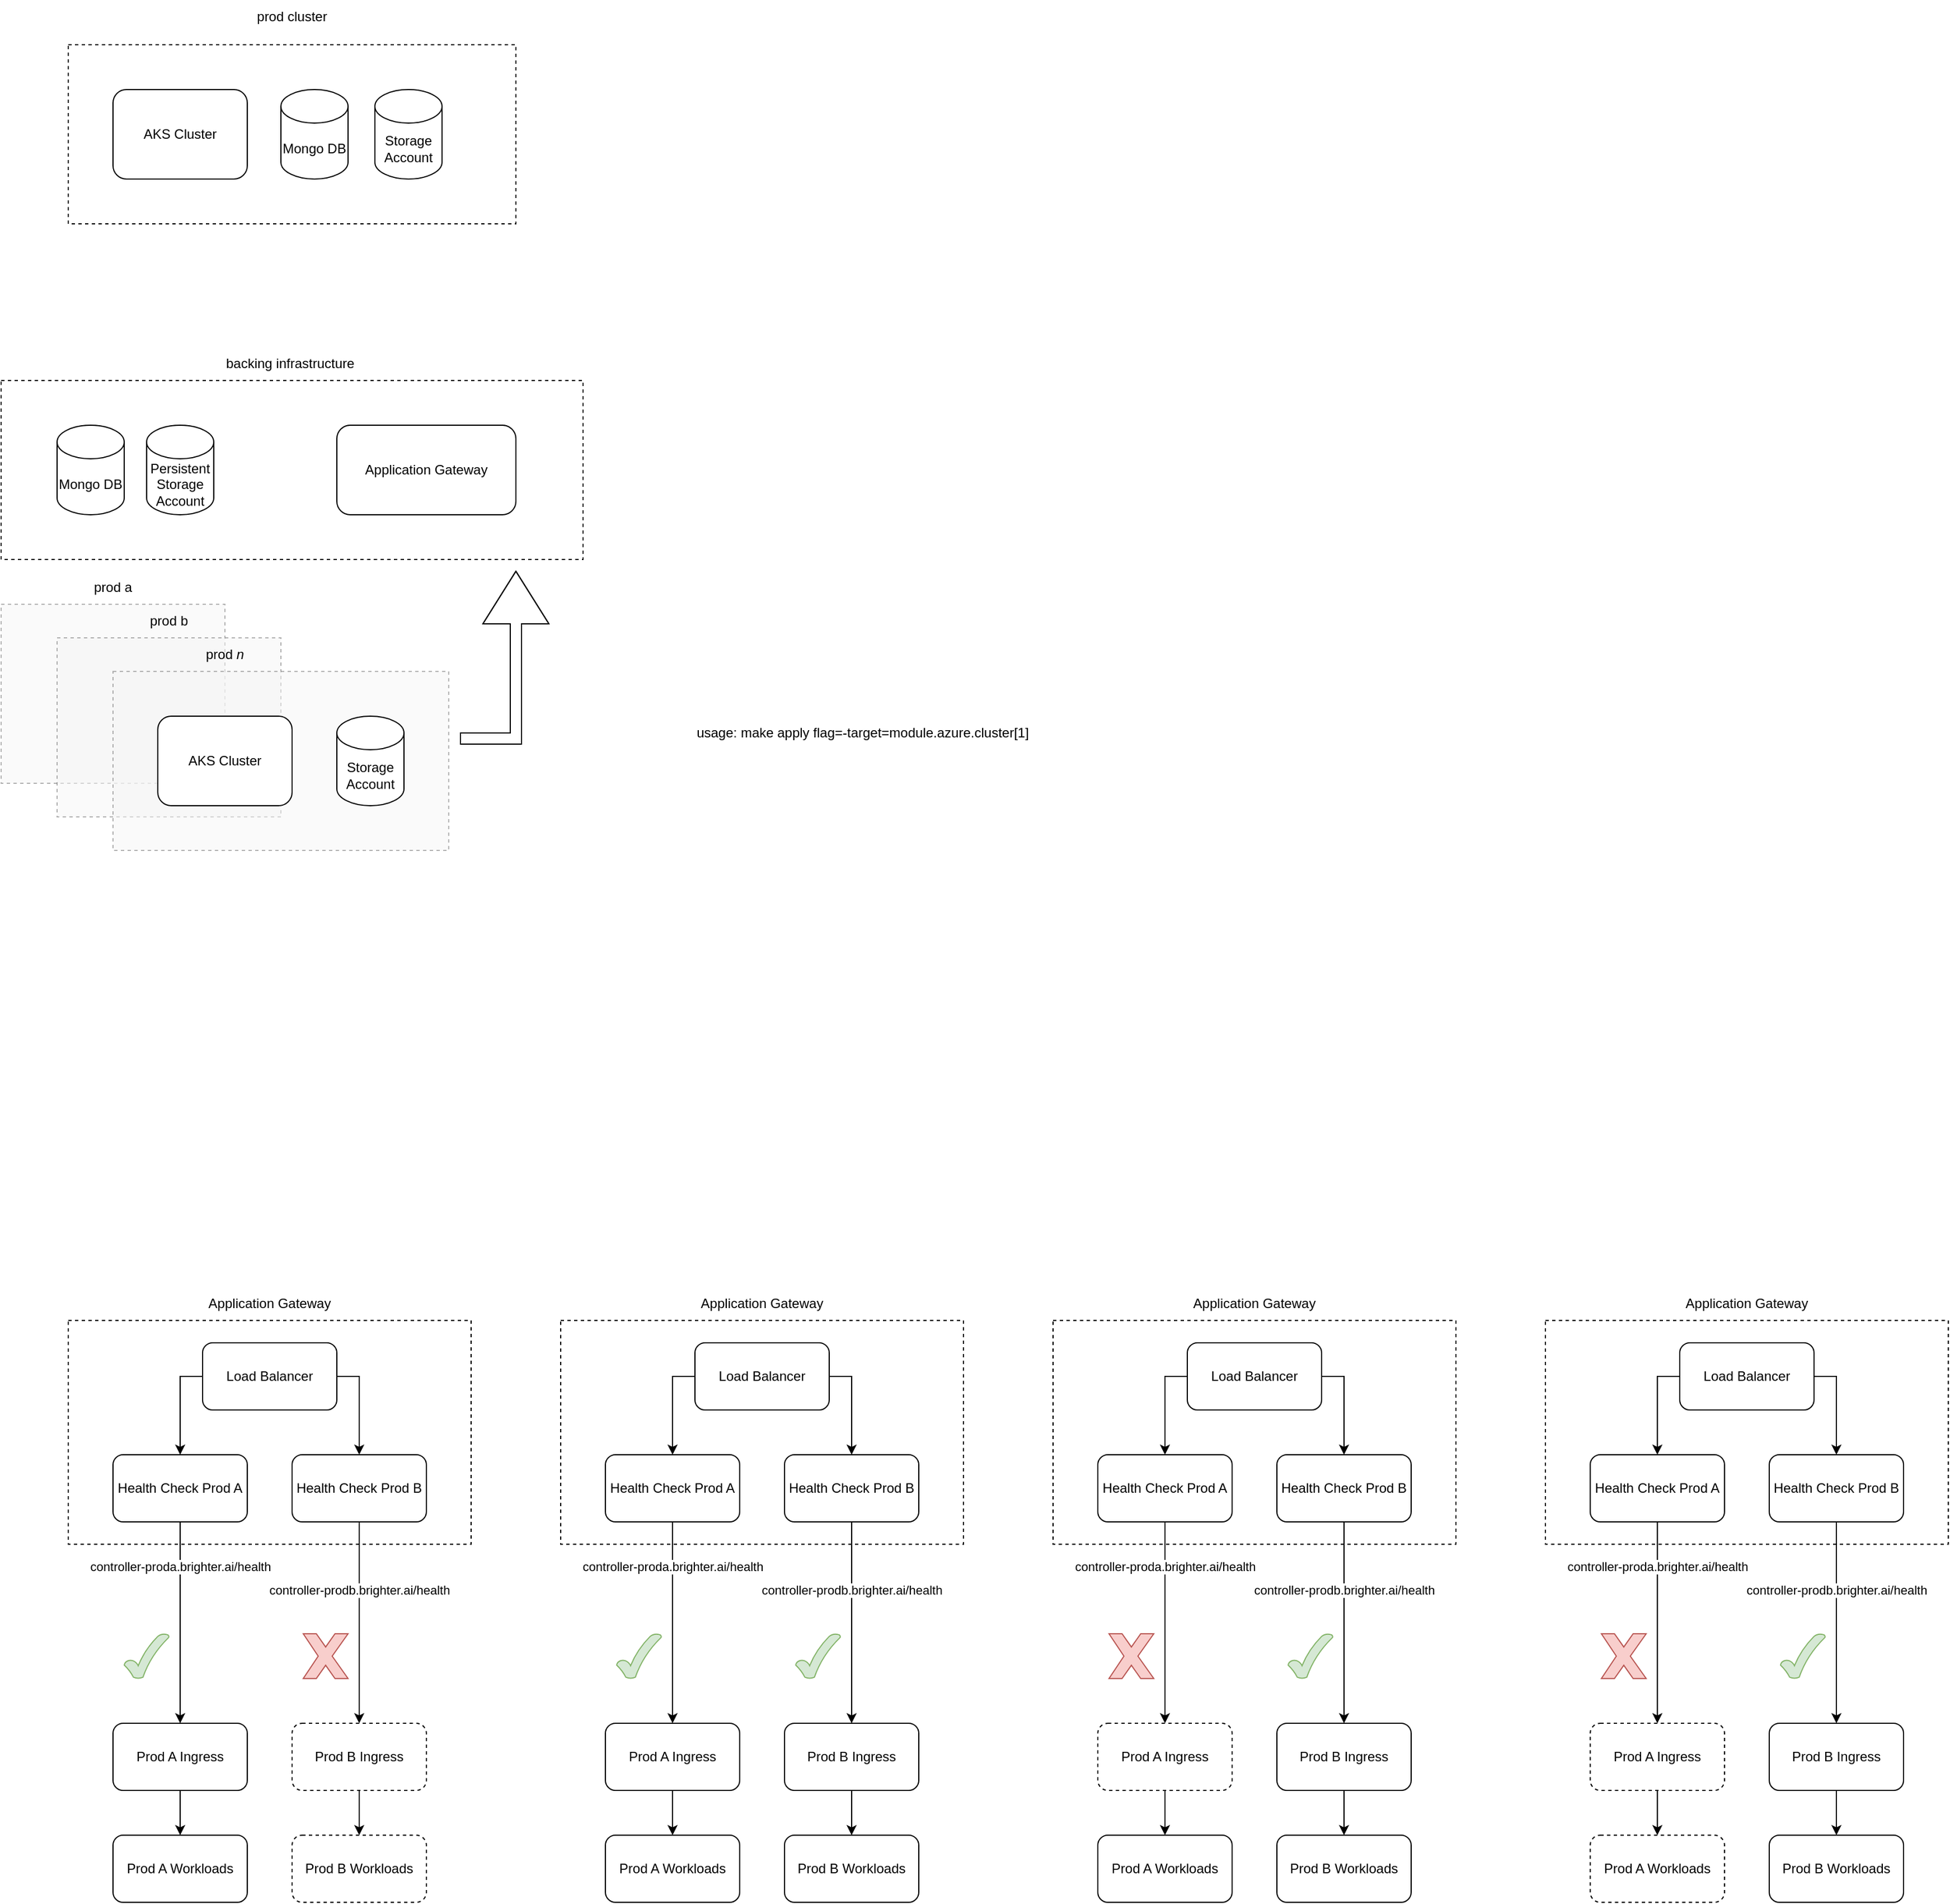 <mxfile version="21.3.2" type="github">
  <diagram name="Page-1" id="UDhhqJxpYbAcWsfHzgjm">
    <mxGraphModel dx="1207" dy="646" grid="1" gridSize="10" guides="1" tooltips="1" connect="1" arrows="1" fold="1" page="1" pageScale="1" pageWidth="827" pageHeight="1169" math="0" shadow="0">
      <root>
        <mxCell id="0" />
        <mxCell id="1" parent="0" />
        <mxCell id="UAQwls65sq5eITKKGj8J-15" value="" style="rounded=0;whiteSpace=wrap;html=1;fillColor=none;dashed=1;" vertex="1" parent="1">
          <mxGeometry x="140" y="400" width="520" height="160" as="geometry" />
        </mxCell>
        <mxCell id="UAQwls65sq5eITKKGj8J-1" value="" style="rounded=0;whiteSpace=wrap;html=1;fillColor=none;dashed=1;" vertex="1" parent="1">
          <mxGeometry x="200" y="100" width="400" height="160" as="geometry" />
        </mxCell>
        <mxCell id="UAQwls65sq5eITKKGj8J-2" value="prod cluster" style="text;html=1;strokeColor=none;fillColor=none;align=center;verticalAlign=middle;whiteSpace=wrap;rounded=0;" vertex="1" parent="1">
          <mxGeometry x="360" y="60" width="80" height="30" as="geometry" />
        </mxCell>
        <mxCell id="UAQwls65sq5eITKKGj8J-3" value="Storage Account" style="shape=cylinder3;whiteSpace=wrap;html=1;boundedLbl=1;backgroundOutline=1;size=15;" vertex="1" parent="1">
          <mxGeometry x="474" y="140" width="60" height="80" as="geometry" />
        </mxCell>
        <mxCell id="UAQwls65sq5eITKKGj8J-4" value="Mongo DB" style="shape=cylinder3;whiteSpace=wrap;html=1;boundedLbl=1;backgroundOutline=1;size=15;" vertex="1" parent="1">
          <mxGeometry x="390" y="140" width="60" height="80" as="geometry" />
        </mxCell>
        <mxCell id="UAQwls65sq5eITKKGj8J-5" value="AKS Cluster" style="rounded=1;whiteSpace=wrap;html=1;" vertex="1" parent="1">
          <mxGeometry x="240" y="140" width="120" height="80" as="geometry" />
        </mxCell>
        <mxCell id="UAQwls65sq5eITKKGj8J-6" value="" style="rounded=0;whiteSpace=wrap;html=1;dashed=1;opacity=50;fillColor=#f5f5f5;fontColor=#333333;strokeColor=#666666;" vertex="1" parent="1">
          <mxGeometry x="140" y="600" width="200" height="160" as="geometry" />
        </mxCell>
        <mxCell id="UAQwls65sq5eITKKGj8J-7" value="prod a" style="text;html=1;strokeColor=none;fillColor=none;align=center;verticalAlign=middle;whiteSpace=wrap;rounded=0;" vertex="1" parent="1">
          <mxGeometry x="200" y="570" width="80" height="30" as="geometry" />
        </mxCell>
        <mxCell id="UAQwls65sq5eITKKGj8J-8" value="Persistent Storage Account" style="shape=cylinder3;whiteSpace=wrap;html=1;boundedLbl=1;backgroundOutline=1;size=15;" vertex="1" parent="1">
          <mxGeometry x="270" y="440" width="60" height="80" as="geometry" />
        </mxCell>
        <mxCell id="UAQwls65sq5eITKKGj8J-9" value="Mongo DB" style="shape=cylinder3;whiteSpace=wrap;html=1;boundedLbl=1;backgroundOutline=1;size=15;" vertex="1" parent="1">
          <mxGeometry x="190" y="440" width="60" height="80" as="geometry" />
        </mxCell>
        <mxCell id="UAQwls65sq5eITKKGj8J-11" value="" style="rounded=0;whiteSpace=wrap;html=1;dashed=1;opacity=50;fillColor=#f5f5f5;fontColor=#333333;strokeColor=#666666;" vertex="1" parent="1">
          <mxGeometry x="190" y="630" width="200" height="160" as="geometry" />
        </mxCell>
        <mxCell id="UAQwls65sq5eITKKGj8J-12" value="prod b" style="text;html=1;strokeColor=none;fillColor=none;align=center;verticalAlign=middle;whiteSpace=wrap;rounded=0;" vertex="1" parent="1">
          <mxGeometry x="250" y="600" width="80" height="30" as="geometry" />
        </mxCell>
        <mxCell id="UAQwls65sq5eITKKGj8J-14" value="usage: make apply flag=-target=module.azure.cluster[1]" style="text;html=1;strokeColor=none;fillColor=none;align=center;verticalAlign=middle;whiteSpace=wrap;rounded=0;" vertex="1" parent="1">
          <mxGeometry x="690" y="700" width="440" height="30" as="geometry" />
        </mxCell>
        <mxCell id="UAQwls65sq5eITKKGj8J-16" value="backing infrastructure&amp;nbsp;" style="text;html=1;strokeColor=none;fillColor=none;align=center;verticalAlign=middle;whiteSpace=wrap;rounded=0;" vertex="1" parent="1">
          <mxGeometry x="300" y="370" width="200" height="30" as="geometry" />
        </mxCell>
        <mxCell id="UAQwls65sq5eITKKGj8J-17" value="Application Gateway" style="rounded=1;whiteSpace=wrap;html=1;" vertex="1" parent="1">
          <mxGeometry x="440" y="440" width="160" height="80" as="geometry" />
        </mxCell>
        <mxCell id="UAQwls65sq5eITKKGj8J-18" value="" style="rounded=0;whiteSpace=wrap;html=1;dashed=1;opacity=50;fillColor=#f5f5f5;fontColor=#333333;strokeColor=#666666;" vertex="1" parent="1">
          <mxGeometry x="240" y="660" width="300" height="160" as="geometry" />
        </mxCell>
        <mxCell id="UAQwls65sq5eITKKGj8J-19" value="prod &lt;i&gt;n&lt;/i&gt;" style="text;html=1;strokeColor=none;fillColor=none;align=center;verticalAlign=middle;whiteSpace=wrap;rounded=0;" vertex="1" parent="1">
          <mxGeometry x="300" y="630" width="80" height="30" as="geometry" />
        </mxCell>
        <mxCell id="UAQwls65sq5eITKKGj8J-20" value="AKS Cluster" style="rounded=1;whiteSpace=wrap;html=1;" vertex="1" parent="1">
          <mxGeometry x="280" y="700" width="120" height="80" as="geometry" />
        </mxCell>
        <mxCell id="UAQwls65sq5eITKKGj8J-21" value="" style="shape=flexArrow;endArrow=classic;html=1;rounded=0;endWidth=48;endSize=15.33;" edge="1" parent="1">
          <mxGeometry width="50" height="50" relative="1" as="geometry">
            <mxPoint x="550" y="720" as="sourcePoint" />
            <mxPoint x="600" y="570" as="targetPoint" />
            <Array as="points">
              <mxPoint x="600" y="720" />
            </Array>
          </mxGeometry>
        </mxCell>
        <mxCell id="UAQwls65sq5eITKKGj8J-22" value="Storage Account" style="shape=cylinder3;whiteSpace=wrap;html=1;boundedLbl=1;backgroundOutline=1;size=15;" vertex="1" parent="1">
          <mxGeometry x="440" y="700" width="60" height="80" as="geometry" />
        </mxCell>
        <mxCell id="UAQwls65sq5eITKKGj8J-24" value="" style="rounded=0;whiteSpace=wrap;html=1;fillColor=none;dashed=1;" vertex="1" parent="1">
          <mxGeometry x="200" y="1240" width="360" height="200" as="geometry" />
        </mxCell>
        <mxCell id="UAQwls65sq5eITKKGj8J-25" value="Application Gateway" style="text;html=1;strokeColor=none;fillColor=none;align=center;verticalAlign=middle;whiteSpace=wrap;rounded=0;" vertex="1" parent="1">
          <mxGeometry x="280" y="1210" width="200" height="30" as="geometry" />
        </mxCell>
        <mxCell id="UAQwls65sq5eITKKGj8J-31" style="edgeStyle=orthogonalEdgeStyle;rounded=0;orthogonalLoop=1;jettySize=auto;html=1;entryX=0.5;entryY=0;entryDx=0;entryDy=0;" edge="1" parent="1" source="UAQwls65sq5eITKKGj8J-26" target="UAQwls65sq5eITKKGj8J-28">
          <mxGeometry relative="1" as="geometry" />
        </mxCell>
        <mxCell id="UAQwls65sq5eITKKGj8J-33" value="controller-proda.brighter.ai/health" style="edgeLabel;html=1;align=center;verticalAlign=middle;resizable=0;points=[];" vertex="1" connectable="0" parent="UAQwls65sq5eITKKGj8J-31">
          <mxGeometry x="-0.187" y="2" relative="1" as="geometry">
            <mxPoint x="-2" y="-33" as="offset" />
          </mxGeometry>
        </mxCell>
        <mxCell id="UAQwls65sq5eITKKGj8J-26" value="Health Check Prod A" style="rounded=1;whiteSpace=wrap;html=1;" vertex="1" parent="1">
          <mxGeometry x="240" y="1360" width="120" height="60" as="geometry" />
        </mxCell>
        <mxCell id="UAQwls65sq5eITKKGj8J-32" style="edgeStyle=orthogonalEdgeStyle;rounded=0;orthogonalLoop=1;jettySize=auto;html=1;entryX=0.5;entryY=0;entryDx=0;entryDy=0;" edge="1" parent="1" source="UAQwls65sq5eITKKGj8J-27" target="UAQwls65sq5eITKKGj8J-29">
          <mxGeometry relative="1" as="geometry" />
        </mxCell>
        <mxCell id="UAQwls65sq5eITKKGj8J-34" value="controller-prodb.brighter.ai/health" style="edgeLabel;html=1;align=center;verticalAlign=middle;resizable=0;points=[];" vertex="1" connectable="0" parent="UAQwls65sq5eITKKGj8J-32">
          <mxGeometry x="-0.174" y="1" relative="1" as="geometry">
            <mxPoint x="-1" y="-14" as="offset" />
          </mxGeometry>
        </mxCell>
        <mxCell id="UAQwls65sq5eITKKGj8J-27" value="Health Check Prod B" style="rounded=1;whiteSpace=wrap;html=1;" vertex="1" parent="1">
          <mxGeometry x="400" y="1360" width="120" height="60" as="geometry" />
        </mxCell>
        <mxCell id="UAQwls65sq5eITKKGj8J-59" value="" style="edgeStyle=orthogonalEdgeStyle;rounded=0;orthogonalLoop=1;jettySize=auto;html=1;" edge="1" parent="1" source="UAQwls65sq5eITKKGj8J-28" target="UAQwls65sq5eITKKGj8J-57">
          <mxGeometry relative="1" as="geometry" />
        </mxCell>
        <mxCell id="UAQwls65sq5eITKKGj8J-28" value="Prod A Ingress" style="rounded=1;whiteSpace=wrap;html=1;" vertex="1" parent="1">
          <mxGeometry x="240" y="1600" width="120" height="60" as="geometry" />
        </mxCell>
        <mxCell id="UAQwls65sq5eITKKGj8J-60" value="" style="edgeStyle=orthogonalEdgeStyle;rounded=0;orthogonalLoop=1;jettySize=auto;html=1;" edge="1" parent="1" source="UAQwls65sq5eITKKGj8J-29" target="UAQwls65sq5eITKKGj8J-58">
          <mxGeometry relative="1" as="geometry" />
        </mxCell>
        <mxCell id="UAQwls65sq5eITKKGj8J-29" value="Prod B Ingress" style="rounded=1;whiteSpace=wrap;html=1;dashed=1;fillColor=none;" vertex="1" parent="1">
          <mxGeometry x="400" y="1600" width="120" height="60" as="geometry" />
        </mxCell>
        <mxCell id="UAQwls65sq5eITKKGj8J-36" style="edgeStyle=orthogonalEdgeStyle;rounded=0;orthogonalLoop=1;jettySize=auto;html=1;entryX=0.5;entryY=0;entryDx=0;entryDy=0;" edge="1" parent="1" source="UAQwls65sq5eITKKGj8J-35" target="UAQwls65sq5eITKKGj8J-27">
          <mxGeometry relative="1" as="geometry">
            <Array as="points">
              <mxPoint x="460" y="1290" />
            </Array>
          </mxGeometry>
        </mxCell>
        <mxCell id="UAQwls65sq5eITKKGj8J-37" style="edgeStyle=orthogonalEdgeStyle;rounded=0;orthogonalLoop=1;jettySize=auto;html=1;" edge="1" parent="1" source="UAQwls65sq5eITKKGj8J-35" target="UAQwls65sq5eITKKGj8J-26">
          <mxGeometry relative="1" as="geometry">
            <Array as="points">
              <mxPoint x="300" y="1290" />
            </Array>
          </mxGeometry>
        </mxCell>
        <mxCell id="UAQwls65sq5eITKKGj8J-35" value="Load Balancer" style="rounded=1;whiteSpace=wrap;html=1;" vertex="1" parent="1">
          <mxGeometry x="320" y="1260" width="120" height="60" as="geometry" />
        </mxCell>
        <mxCell id="UAQwls65sq5eITKKGj8J-38" value="" style="verticalLabelPosition=bottom;verticalAlign=top;html=1;shape=mxgraph.basic.tick;fillColor=#d5e8d4;strokeColor=#82b366;" vertex="1" parent="1">
          <mxGeometry x="250" y="1520" width="40" height="40" as="geometry" />
        </mxCell>
        <mxCell id="UAQwls65sq5eITKKGj8J-41" value="" style="verticalLabelPosition=bottom;verticalAlign=top;html=1;shape=mxgraph.basic.x;fillColor=#f8cecc;strokeColor=#b85450;" vertex="1" parent="1">
          <mxGeometry x="410" y="1520" width="40" height="40" as="geometry" />
        </mxCell>
        <mxCell id="UAQwls65sq5eITKKGj8J-57" value="Prod A Workloads" style="rounded=1;whiteSpace=wrap;html=1;" vertex="1" parent="1">
          <mxGeometry x="240" y="1700" width="120" height="60" as="geometry" />
        </mxCell>
        <mxCell id="UAQwls65sq5eITKKGj8J-58" value="Prod B Workloads" style="rounded=1;whiteSpace=wrap;html=1;dashed=1;fillColor=none;" vertex="1" parent="1">
          <mxGeometry x="400" y="1700" width="120" height="60" as="geometry" />
        </mxCell>
        <mxCell id="UAQwls65sq5eITKKGj8J-61" value="" style="rounded=0;whiteSpace=wrap;html=1;fillColor=none;dashed=1;" vertex="1" parent="1">
          <mxGeometry x="640" y="1240" width="360" height="200" as="geometry" />
        </mxCell>
        <mxCell id="UAQwls65sq5eITKKGj8J-62" value="Application Gateway" style="text;html=1;strokeColor=none;fillColor=none;align=center;verticalAlign=middle;whiteSpace=wrap;rounded=0;" vertex="1" parent="1">
          <mxGeometry x="720" y="1210" width="200" height="30" as="geometry" />
        </mxCell>
        <mxCell id="UAQwls65sq5eITKKGj8J-63" style="edgeStyle=orthogonalEdgeStyle;rounded=0;orthogonalLoop=1;jettySize=auto;html=1;entryX=0.5;entryY=0;entryDx=0;entryDy=0;" edge="1" parent="1" source="UAQwls65sq5eITKKGj8J-65" target="UAQwls65sq5eITKKGj8J-70">
          <mxGeometry relative="1" as="geometry" />
        </mxCell>
        <mxCell id="UAQwls65sq5eITKKGj8J-64" value="controller-proda.brighter.ai/health" style="edgeLabel;html=1;align=center;verticalAlign=middle;resizable=0;points=[];" vertex="1" connectable="0" parent="UAQwls65sq5eITKKGj8J-63">
          <mxGeometry x="-0.187" y="2" relative="1" as="geometry">
            <mxPoint x="-2" y="-33" as="offset" />
          </mxGeometry>
        </mxCell>
        <mxCell id="UAQwls65sq5eITKKGj8J-65" value="Health Check Prod A" style="rounded=1;whiteSpace=wrap;html=1;" vertex="1" parent="1">
          <mxGeometry x="680" y="1360" width="120" height="60" as="geometry" />
        </mxCell>
        <mxCell id="UAQwls65sq5eITKKGj8J-66" style="edgeStyle=orthogonalEdgeStyle;rounded=0;orthogonalLoop=1;jettySize=auto;html=1;entryX=0.5;entryY=0;entryDx=0;entryDy=0;" edge="1" parent="1" source="UAQwls65sq5eITKKGj8J-68" target="UAQwls65sq5eITKKGj8J-72">
          <mxGeometry relative="1" as="geometry" />
        </mxCell>
        <mxCell id="UAQwls65sq5eITKKGj8J-67" value="controller-prodb.brighter.ai/health" style="edgeLabel;html=1;align=center;verticalAlign=middle;resizable=0;points=[];" vertex="1" connectable="0" parent="UAQwls65sq5eITKKGj8J-66">
          <mxGeometry x="-0.174" y="1" relative="1" as="geometry">
            <mxPoint x="-1" y="-14" as="offset" />
          </mxGeometry>
        </mxCell>
        <mxCell id="UAQwls65sq5eITKKGj8J-68" value="Health Check Prod B" style="rounded=1;whiteSpace=wrap;html=1;" vertex="1" parent="1">
          <mxGeometry x="840" y="1360" width="120" height="60" as="geometry" />
        </mxCell>
        <mxCell id="UAQwls65sq5eITKKGj8J-69" value="" style="edgeStyle=orthogonalEdgeStyle;rounded=0;orthogonalLoop=1;jettySize=auto;html=1;" edge="1" parent="1" source="UAQwls65sq5eITKKGj8J-70" target="UAQwls65sq5eITKKGj8J-78">
          <mxGeometry relative="1" as="geometry" />
        </mxCell>
        <mxCell id="UAQwls65sq5eITKKGj8J-70" value="Prod A Ingress" style="rounded=1;whiteSpace=wrap;html=1;" vertex="1" parent="1">
          <mxGeometry x="680" y="1600" width="120" height="60" as="geometry" />
        </mxCell>
        <mxCell id="UAQwls65sq5eITKKGj8J-71" value="" style="edgeStyle=orthogonalEdgeStyle;rounded=0;orthogonalLoop=1;jettySize=auto;html=1;" edge="1" parent="1" source="UAQwls65sq5eITKKGj8J-72" target="UAQwls65sq5eITKKGj8J-79">
          <mxGeometry relative="1" as="geometry" />
        </mxCell>
        <mxCell id="UAQwls65sq5eITKKGj8J-72" value="Prod B Ingress" style="rounded=1;whiteSpace=wrap;html=1;" vertex="1" parent="1">
          <mxGeometry x="840" y="1600" width="120" height="60" as="geometry" />
        </mxCell>
        <mxCell id="UAQwls65sq5eITKKGj8J-73" style="edgeStyle=orthogonalEdgeStyle;rounded=0;orthogonalLoop=1;jettySize=auto;html=1;entryX=0.5;entryY=0;entryDx=0;entryDy=0;" edge="1" parent="1" source="UAQwls65sq5eITKKGj8J-75" target="UAQwls65sq5eITKKGj8J-68">
          <mxGeometry relative="1" as="geometry">
            <Array as="points">
              <mxPoint x="900" y="1290" />
            </Array>
          </mxGeometry>
        </mxCell>
        <mxCell id="UAQwls65sq5eITKKGj8J-74" style="edgeStyle=orthogonalEdgeStyle;rounded=0;orthogonalLoop=1;jettySize=auto;html=1;" edge="1" parent="1" source="UAQwls65sq5eITKKGj8J-75" target="UAQwls65sq5eITKKGj8J-65">
          <mxGeometry relative="1" as="geometry">
            <Array as="points">
              <mxPoint x="740" y="1290" />
            </Array>
          </mxGeometry>
        </mxCell>
        <mxCell id="UAQwls65sq5eITKKGj8J-75" value="Load Balancer" style="rounded=1;whiteSpace=wrap;html=1;" vertex="1" parent="1">
          <mxGeometry x="760" y="1260" width="120" height="60" as="geometry" />
        </mxCell>
        <mxCell id="UAQwls65sq5eITKKGj8J-76" value="" style="verticalLabelPosition=bottom;verticalAlign=top;html=1;shape=mxgraph.basic.tick;fillColor=#d5e8d4;strokeColor=#82b366;" vertex="1" parent="1">
          <mxGeometry x="690" y="1520" width="40" height="40" as="geometry" />
        </mxCell>
        <mxCell id="UAQwls65sq5eITKKGj8J-78" value="Prod A Workloads" style="rounded=1;whiteSpace=wrap;html=1;" vertex="1" parent="1">
          <mxGeometry x="680" y="1700" width="120" height="60" as="geometry" />
        </mxCell>
        <mxCell id="UAQwls65sq5eITKKGj8J-79" value="Prod B Workloads" style="rounded=1;whiteSpace=wrap;html=1;" vertex="1" parent="1">
          <mxGeometry x="840" y="1700" width="120" height="60" as="geometry" />
        </mxCell>
        <mxCell id="UAQwls65sq5eITKKGj8J-80" value="" style="rounded=0;whiteSpace=wrap;html=1;fillColor=none;dashed=1;" vertex="1" parent="1">
          <mxGeometry x="1080" y="1240" width="360" height="200" as="geometry" />
        </mxCell>
        <mxCell id="UAQwls65sq5eITKKGj8J-81" value="Application Gateway" style="text;html=1;strokeColor=none;fillColor=none;align=center;verticalAlign=middle;whiteSpace=wrap;rounded=0;" vertex="1" parent="1">
          <mxGeometry x="1160" y="1210" width="200" height="30" as="geometry" />
        </mxCell>
        <mxCell id="UAQwls65sq5eITKKGj8J-82" style="edgeStyle=orthogonalEdgeStyle;rounded=0;orthogonalLoop=1;jettySize=auto;html=1;entryX=0.5;entryY=0;entryDx=0;entryDy=0;" edge="1" parent="1" source="UAQwls65sq5eITKKGj8J-84" target="UAQwls65sq5eITKKGj8J-89">
          <mxGeometry relative="1" as="geometry" />
        </mxCell>
        <mxCell id="UAQwls65sq5eITKKGj8J-83" value="controller-proda.brighter.ai/health" style="edgeLabel;html=1;align=center;verticalAlign=middle;resizable=0;points=[];" vertex="1" connectable="0" parent="UAQwls65sq5eITKKGj8J-82">
          <mxGeometry x="-0.187" y="2" relative="1" as="geometry">
            <mxPoint x="-2" y="-33" as="offset" />
          </mxGeometry>
        </mxCell>
        <mxCell id="UAQwls65sq5eITKKGj8J-84" value="Health Check Prod A" style="rounded=1;whiteSpace=wrap;html=1;" vertex="1" parent="1">
          <mxGeometry x="1120" y="1360" width="120" height="60" as="geometry" />
        </mxCell>
        <mxCell id="UAQwls65sq5eITKKGj8J-85" style="edgeStyle=orthogonalEdgeStyle;rounded=0;orthogonalLoop=1;jettySize=auto;html=1;entryX=0.5;entryY=0;entryDx=0;entryDy=0;" edge="1" parent="1" source="UAQwls65sq5eITKKGj8J-87" target="UAQwls65sq5eITKKGj8J-91">
          <mxGeometry relative="1" as="geometry" />
        </mxCell>
        <mxCell id="UAQwls65sq5eITKKGj8J-86" value="controller-prodb.brighter.ai/health" style="edgeLabel;html=1;align=center;verticalAlign=middle;resizable=0;points=[];" vertex="1" connectable="0" parent="UAQwls65sq5eITKKGj8J-85">
          <mxGeometry x="-0.174" y="1" relative="1" as="geometry">
            <mxPoint x="-1" y="-14" as="offset" />
          </mxGeometry>
        </mxCell>
        <mxCell id="UAQwls65sq5eITKKGj8J-87" value="Health Check Prod B" style="rounded=1;whiteSpace=wrap;html=1;" vertex="1" parent="1">
          <mxGeometry x="1280" y="1360" width="120" height="60" as="geometry" />
        </mxCell>
        <mxCell id="UAQwls65sq5eITKKGj8J-88" value="" style="edgeStyle=orthogonalEdgeStyle;rounded=0;orthogonalLoop=1;jettySize=auto;html=1;" edge="1" parent="1" source="UAQwls65sq5eITKKGj8J-89" target="UAQwls65sq5eITKKGj8J-97">
          <mxGeometry relative="1" as="geometry" />
        </mxCell>
        <mxCell id="UAQwls65sq5eITKKGj8J-89" value="Prod A Ingress" style="rounded=1;whiteSpace=wrap;html=1;fillColor=none;dashed=1;" vertex="1" parent="1">
          <mxGeometry x="1120" y="1600" width="120" height="60" as="geometry" />
        </mxCell>
        <mxCell id="UAQwls65sq5eITKKGj8J-90" value="" style="edgeStyle=orthogonalEdgeStyle;rounded=0;orthogonalLoop=1;jettySize=auto;html=1;" edge="1" parent="1" source="UAQwls65sq5eITKKGj8J-91" target="UAQwls65sq5eITKKGj8J-98">
          <mxGeometry relative="1" as="geometry" />
        </mxCell>
        <mxCell id="UAQwls65sq5eITKKGj8J-91" value="Prod B Ingress" style="rounded=1;whiteSpace=wrap;html=1;" vertex="1" parent="1">
          <mxGeometry x="1280" y="1600" width="120" height="60" as="geometry" />
        </mxCell>
        <mxCell id="UAQwls65sq5eITKKGj8J-92" style="edgeStyle=orthogonalEdgeStyle;rounded=0;orthogonalLoop=1;jettySize=auto;html=1;entryX=0.5;entryY=0;entryDx=0;entryDy=0;" edge="1" parent="1" source="UAQwls65sq5eITKKGj8J-94" target="UAQwls65sq5eITKKGj8J-87">
          <mxGeometry relative="1" as="geometry">
            <Array as="points">
              <mxPoint x="1340" y="1290" />
            </Array>
          </mxGeometry>
        </mxCell>
        <mxCell id="UAQwls65sq5eITKKGj8J-93" style="edgeStyle=orthogonalEdgeStyle;rounded=0;orthogonalLoop=1;jettySize=auto;html=1;" edge="1" parent="1" source="UAQwls65sq5eITKKGj8J-94" target="UAQwls65sq5eITKKGj8J-84">
          <mxGeometry relative="1" as="geometry">
            <Array as="points">
              <mxPoint x="1180" y="1290" />
            </Array>
          </mxGeometry>
        </mxCell>
        <mxCell id="UAQwls65sq5eITKKGj8J-94" value="Load Balancer" style="rounded=1;whiteSpace=wrap;html=1;" vertex="1" parent="1">
          <mxGeometry x="1200" y="1260" width="120" height="60" as="geometry" />
        </mxCell>
        <mxCell id="UAQwls65sq5eITKKGj8J-97" value="Prod A Workloads" style="rounded=1;whiteSpace=wrap;html=1;" vertex="1" parent="1">
          <mxGeometry x="1120" y="1700" width="120" height="60" as="geometry" />
        </mxCell>
        <mxCell id="UAQwls65sq5eITKKGj8J-98" value="Prod B Workloads" style="rounded=1;whiteSpace=wrap;html=1;" vertex="1" parent="1">
          <mxGeometry x="1280" y="1700" width="120" height="60" as="geometry" />
        </mxCell>
        <mxCell id="UAQwls65sq5eITKKGj8J-99" value="" style="verticalLabelPosition=bottom;verticalAlign=top;html=1;shape=mxgraph.basic.tick;fillColor=#d5e8d4;strokeColor=#82b366;" vertex="1" parent="1">
          <mxGeometry x="850" y="1520" width="40" height="40" as="geometry" />
        </mxCell>
        <mxCell id="UAQwls65sq5eITKKGj8J-100" value="" style="rounded=0;whiteSpace=wrap;html=1;fillColor=none;dashed=1;" vertex="1" parent="1">
          <mxGeometry x="1520" y="1240" width="360" height="200" as="geometry" />
        </mxCell>
        <mxCell id="UAQwls65sq5eITKKGj8J-101" value="Application Gateway" style="text;html=1;strokeColor=none;fillColor=none;align=center;verticalAlign=middle;whiteSpace=wrap;rounded=0;" vertex="1" parent="1">
          <mxGeometry x="1600" y="1210" width="200" height="30" as="geometry" />
        </mxCell>
        <mxCell id="UAQwls65sq5eITKKGj8J-102" style="edgeStyle=orthogonalEdgeStyle;rounded=0;orthogonalLoop=1;jettySize=auto;html=1;entryX=0.5;entryY=0;entryDx=0;entryDy=0;" edge="1" parent="1" source="UAQwls65sq5eITKKGj8J-104" target="UAQwls65sq5eITKKGj8J-109">
          <mxGeometry relative="1" as="geometry" />
        </mxCell>
        <mxCell id="UAQwls65sq5eITKKGj8J-103" value="controller-proda.brighter.ai/health" style="edgeLabel;html=1;align=center;verticalAlign=middle;resizable=0;points=[];" vertex="1" connectable="0" parent="UAQwls65sq5eITKKGj8J-102">
          <mxGeometry x="-0.187" y="2" relative="1" as="geometry">
            <mxPoint x="-2" y="-33" as="offset" />
          </mxGeometry>
        </mxCell>
        <mxCell id="UAQwls65sq5eITKKGj8J-104" value="Health Check Prod A" style="rounded=1;whiteSpace=wrap;html=1;" vertex="1" parent="1">
          <mxGeometry x="1560" y="1360" width="120" height="60" as="geometry" />
        </mxCell>
        <mxCell id="UAQwls65sq5eITKKGj8J-105" style="edgeStyle=orthogonalEdgeStyle;rounded=0;orthogonalLoop=1;jettySize=auto;html=1;entryX=0.5;entryY=0;entryDx=0;entryDy=0;" edge="1" parent="1" source="UAQwls65sq5eITKKGj8J-107" target="UAQwls65sq5eITKKGj8J-111">
          <mxGeometry relative="1" as="geometry" />
        </mxCell>
        <mxCell id="UAQwls65sq5eITKKGj8J-106" value="controller-prodb.brighter.ai/health" style="edgeLabel;html=1;align=center;verticalAlign=middle;resizable=0;points=[];" vertex="1" connectable="0" parent="UAQwls65sq5eITKKGj8J-105">
          <mxGeometry x="-0.174" y="1" relative="1" as="geometry">
            <mxPoint x="-1" y="-14" as="offset" />
          </mxGeometry>
        </mxCell>
        <mxCell id="UAQwls65sq5eITKKGj8J-107" value="Health Check Prod B" style="rounded=1;whiteSpace=wrap;html=1;" vertex="1" parent="1">
          <mxGeometry x="1720" y="1360" width="120" height="60" as="geometry" />
        </mxCell>
        <mxCell id="UAQwls65sq5eITKKGj8J-108" value="" style="edgeStyle=orthogonalEdgeStyle;rounded=0;orthogonalLoop=1;jettySize=auto;html=1;" edge="1" parent="1" source="UAQwls65sq5eITKKGj8J-109" target="UAQwls65sq5eITKKGj8J-117">
          <mxGeometry relative="1" as="geometry" />
        </mxCell>
        <mxCell id="UAQwls65sq5eITKKGj8J-109" value="Prod A Ingress" style="rounded=1;whiteSpace=wrap;html=1;fillColor=none;dashed=1;" vertex="1" parent="1">
          <mxGeometry x="1560" y="1600" width="120" height="60" as="geometry" />
        </mxCell>
        <mxCell id="UAQwls65sq5eITKKGj8J-110" value="" style="edgeStyle=orthogonalEdgeStyle;rounded=0;orthogonalLoop=1;jettySize=auto;html=1;" edge="1" parent="1" source="UAQwls65sq5eITKKGj8J-111" target="UAQwls65sq5eITKKGj8J-118">
          <mxGeometry relative="1" as="geometry" />
        </mxCell>
        <mxCell id="UAQwls65sq5eITKKGj8J-111" value="Prod B Ingress" style="rounded=1;whiteSpace=wrap;html=1;" vertex="1" parent="1">
          <mxGeometry x="1720" y="1600" width="120" height="60" as="geometry" />
        </mxCell>
        <mxCell id="UAQwls65sq5eITKKGj8J-112" style="edgeStyle=orthogonalEdgeStyle;rounded=0;orthogonalLoop=1;jettySize=auto;html=1;entryX=0.5;entryY=0;entryDx=0;entryDy=0;" edge="1" parent="1" source="UAQwls65sq5eITKKGj8J-114" target="UAQwls65sq5eITKKGj8J-107">
          <mxGeometry relative="1" as="geometry">
            <Array as="points">
              <mxPoint x="1780" y="1290" />
            </Array>
          </mxGeometry>
        </mxCell>
        <mxCell id="UAQwls65sq5eITKKGj8J-113" style="edgeStyle=orthogonalEdgeStyle;rounded=0;orthogonalLoop=1;jettySize=auto;html=1;" edge="1" parent="1" source="UAQwls65sq5eITKKGj8J-114" target="UAQwls65sq5eITKKGj8J-104">
          <mxGeometry relative="1" as="geometry">
            <Array as="points">
              <mxPoint x="1620" y="1290" />
            </Array>
          </mxGeometry>
        </mxCell>
        <mxCell id="UAQwls65sq5eITKKGj8J-114" value="Load Balancer" style="rounded=1;whiteSpace=wrap;html=1;" vertex="1" parent="1">
          <mxGeometry x="1640" y="1260" width="120" height="60" as="geometry" />
        </mxCell>
        <mxCell id="UAQwls65sq5eITKKGj8J-115" value="" style="verticalLabelPosition=bottom;verticalAlign=top;html=1;shape=mxgraph.basic.tick;fillColor=#d5e8d4;strokeColor=#82b366;" vertex="1" parent="1">
          <mxGeometry x="1730" y="1520" width="40" height="40" as="geometry" />
        </mxCell>
        <mxCell id="UAQwls65sq5eITKKGj8J-116" value="" style="verticalLabelPosition=bottom;verticalAlign=top;html=1;shape=mxgraph.basic.x;fillColor=#f8cecc;strokeColor=#b85450;" vertex="1" parent="1">
          <mxGeometry x="1570" y="1520" width="40" height="40" as="geometry" />
        </mxCell>
        <mxCell id="UAQwls65sq5eITKKGj8J-117" value="Prod A Workloads" style="rounded=1;whiteSpace=wrap;html=1;fillColor=none;dashed=1;" vertex="1" parent="1">
          <mxGeometry x="1560" y="1700" width="120" height="60" as="geometry" />
        </mxCell>
        <mxCell id="UAQwls65sq5eITKKGj8J-118" value="Prod B Workloads" style="rounded=1;whiteSpace=wrap;html=1;" vertex="1" parent="1">
          <mxGeometry x="1720" y="1700" width="120" height="60" as="geometry" />
        </mxCell>
        <mxCell id="UAQwls65sq5eITKKGj8J-119" value="" style="verticalLabelPosition=bottom;verticalAlign=top;html=1;shape=mxgraph.basic.tick;fillColor=#d5e8d4;strokeColor=#82b366;" vertex="1" parent="1">
          <mxGeometry x="1290" y="1520" width="40" height="40" as="geometry" />
        </mxCell>
        <mxCell id="UAQwls65sq5eITKKGj8J-120" value="" style="verticalLabelPosition=bottom;verticalAlign=top;html=1;shape=mxgraph.basic.x;fillColor=#f8cecc;strokeColor=#b85450;" vertex="1" parent="1">
          <mxGeometry x="1130" y="1520" width="40" height="40" as="geometry" />
        </mxCell>
      </root>
    </mxGraphModel>
  </diagram>
</mxfile>
